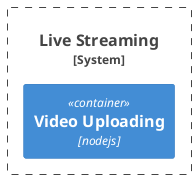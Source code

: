 @startuml SportRadar
!include <C4/C4_Container>

System_Boundary(LiveStreaming, "Live Streaming") {
    Container(VideoUploading, "Video Uploading", "nodejs", "")
}

@enduml